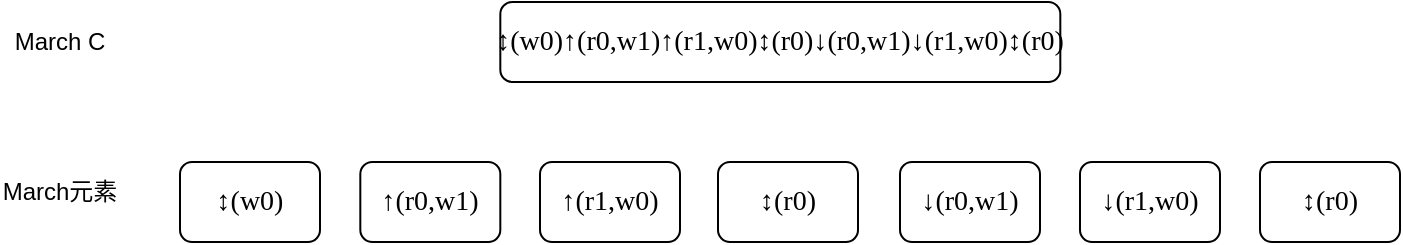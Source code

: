 <mxfile version="20.8.20" type="github">
  <diagram id="oGFlpdTqN46abrTQSJ-Q" name="第 1 页">
    <mxGraphModel dx="1434" dy="796" grid="0" gridSize="10" guides="1" tooltips="1" connect="1" arrows="1" fold="1" page="0" pageScale="1" pageWidth="827" pageHeight="1169" math="0" shadow="0">
      <root>
        <mxCell id="0" />
        <mxCell id="1" parent="0" />
        <mxCell id="kUgraecNUWA_pfVt_VVu-1" value="&lt;p class=&quot;MsoNormal&quot;&gt;&lt;span style=&quot;mso-spacerun:&#39;yes&#39;;font-family:&#39;Times New Roman&#39;;font-size:10.5pt;&lt;br/&gt;mso-font-kerning:1.0pt;&quot;&gt;↕(w0)↑(r0,w1)↑(r1,w0)↕(r0)↓(r0,w1)↓(r1,w0)↕(r0)&lt;/span&gt;&lt;/p&gt;" style="rounded=1;whiteSpace=wrap;html=1;" parent="1" vertex="1">
          <mxGeometry x="270.16" y="160" width="280" height="40" as="geometry" />
        </mxCell>
        <mxCell id="kUgraecNUWA_pfVt_VVu-3" value="&lt;p class=&quot;MsoNormal&quot;&gt;&lt;span style=&quot;mso-spacerun:&#39;yes&#39;;font-family:&#39;Times New Roman&#39;;font-size:10.5pt;&lt;br/&gt;mso-font-kerning:1.0pt;&quot;&gt;↕(w0)&lt;/span&gt;&lt;/p&gt;" style="rounded=1;whiteSpace=wrap;html=1;" parent="1" vertex="1">
          <mxGeometry x="110" y="240" width="70" height="40" as="geometry" />
        </mxCell>
        <mxCell id="kUgraecNUWA_pfVt_VVu-4" value="&lt;p class=&quot;MsoNormal&quot;&gt;&lt;span style=&quot;mso-spacerun:&#39;yes&#39;;font-family:&#39;Times New Roman&#39;;font-size:10.5pt;&#xa;mso-font-kerning:1.0pt;&quot;&gt;&lt;font face=&quot;Times New Roman&quot;&gt;↑(r0,w1)&lt;/font&gt;&lt;/span&gt;&lt;/p&gt;" style="rounded=1;whiteSpace=wrap;html=1;" parent="1" vertex="1">
          <mxGeometry x="200.16" y="240" width="70" height="40" as="geometry" />
        </mxCell>
        <mxCell id="kUgraecNUWA_pfVt_VVu-5" value="&lt;p class=&quot;MsoNormal&quot;&gt;&lt;span style=&quot;mso-spacerun:&#39;yes&#39;;font-family:&#39;Times New Roman&#39;;font-size:10.5pt;&lt;br/&gt;mso-font-kerning:1.0pt;&quot;&gt;↑(r1,w0)&lt;/span&gt;&lt;/p&gt;" style="rounded=1;whiteSpace=wrap;html=1;" parent="1" vertex="1">
          <mxGeometry x="290" y="240" width="70" height="40" as="geometry" />
        </mxCell>
        <mxCell id="kUgraecNUWA_pfVt_VVu-6" value="&lt;p class=&quot;MsoNormal&quot;&gt;&lt;span style=&quot;mso-spacerun:&#39;yes&#39;;font-family:&#39;Times New Roman&#39;;font-size:10.5pt;&lt;br/&gt;mso-font-kerning:1.0pt;&quot;&gt;↕(r0)&lt;/span&gt;&lt;/p&gt;" style="rounded=1;whiteSpace=wrap;html=1;" parent="1" vertex="1">
          <mxGeometry x="379" y="240" width="70" height="40" as="geometry" />
        </mxCell>
        <mxCell id="kUgraecNUWA_pfVt_VVu-7" value="&lt;p class=&quot;MsoNormal&quot;&gt;&lt;span style=&quot;mso-spacerun:&#39;yes&#39;;font-family:&#39;Times New Roman&#39;;font-size:10.5pt;&lt;br/&gt;mso-font-kerning:1.0pt;&quot;&gt;↓(r0,w1)&lt;/span&gt;&lt;/p&gt;" style="rounded=1;whiteSpace=wrap;html=1;" parent="1" vertex="1">
          <mxGeometry x="470" y="240" width="70" height="40" as="geometry" />
        </mxCell>
        <mxCell id="kUgraecNUWA_pfVt_VVu-8" value="&lt;p class=&quot;MsoNormal&quot;&gt;&lt;span style=&quot;mso-spacerun:&#39;yes&#39;;font-family:&#39;Times New Roman&#39;;font-size:10.5pt;&lt;br/&gt;mso-font-kerning:1.0pt;&quot;&gt;↓(r1,w0)&lt;/span&gt;&lt;/p&gt;" style="rounded=1;whiteSpace=wrap;html=1;" parent="1" vertex="1">
          <mxGeometry x="560" y="240" width="70" height="40" as="geometry" />
        </mxCell>
        <mxCell id="kUgraecNUWA_pfVt_VVu-9" value="&lt;p class=&quot;MsoNormal&quot;&gt;&lt;span style=&quot;mso-spacerun:&#39;yes&#39;;font-family:&#39;Times New Roman&#39;;font-size:10.5pt;&lt;br/&gt;mso-font-kerning:1.0pt;&quot;&gt;↕(r0)&lt;/span&gt;&lt;/p&gt;" style="rounded=1;whiteSpace=wrap;html=1;" parent="1" vertex="1">
          <mxGeometry x="650" y="240" width="70" height="40" as="geometry" />
        </mxCell>
        <mxCell id="kUgraecNUWA_pfVt_VVu-14" value="March C" style="text;html=1;strokeColor=none;fillColor=none;align=center;verticalAlign=middle;whiteSpace=wrap;rounded=0;" parent="1" vertex="1">
          <mxGeometry x="20" y="165" width="60" height="30" as="geometry" />
        </mxCell>
        <mxCell id="kUgraecNUWA_pfVt_VVu-15" value="March元素" style="text;html=1;strokeColor=none;fillColor=none;align=center;verticalAlign=middle;whiteSpace=wrap;rounded=0;" parent="1" vertex="1">
          <mxGeometry x="20" y="240" width="60" height="30" as="geometry" />
        </mxCell>
      </root>
    </mxGraphModel>
  </diagram>
</mxfile>
